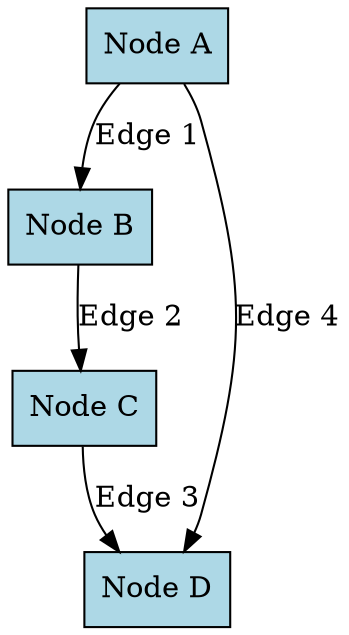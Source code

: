 digraph G {
    node [shape=box, style=filled, fillcolor=lightblue];
    A [label="Node A"];
    B [label="Node B"];
    C [label="Node C"];
    D [label="Node D"];
    A -> B [label="Edge 1"];
    B -> C [label="Edge 2"];
    C -> D [label="Edge 3"];
    A -> D [label="Edge 4"];
}
